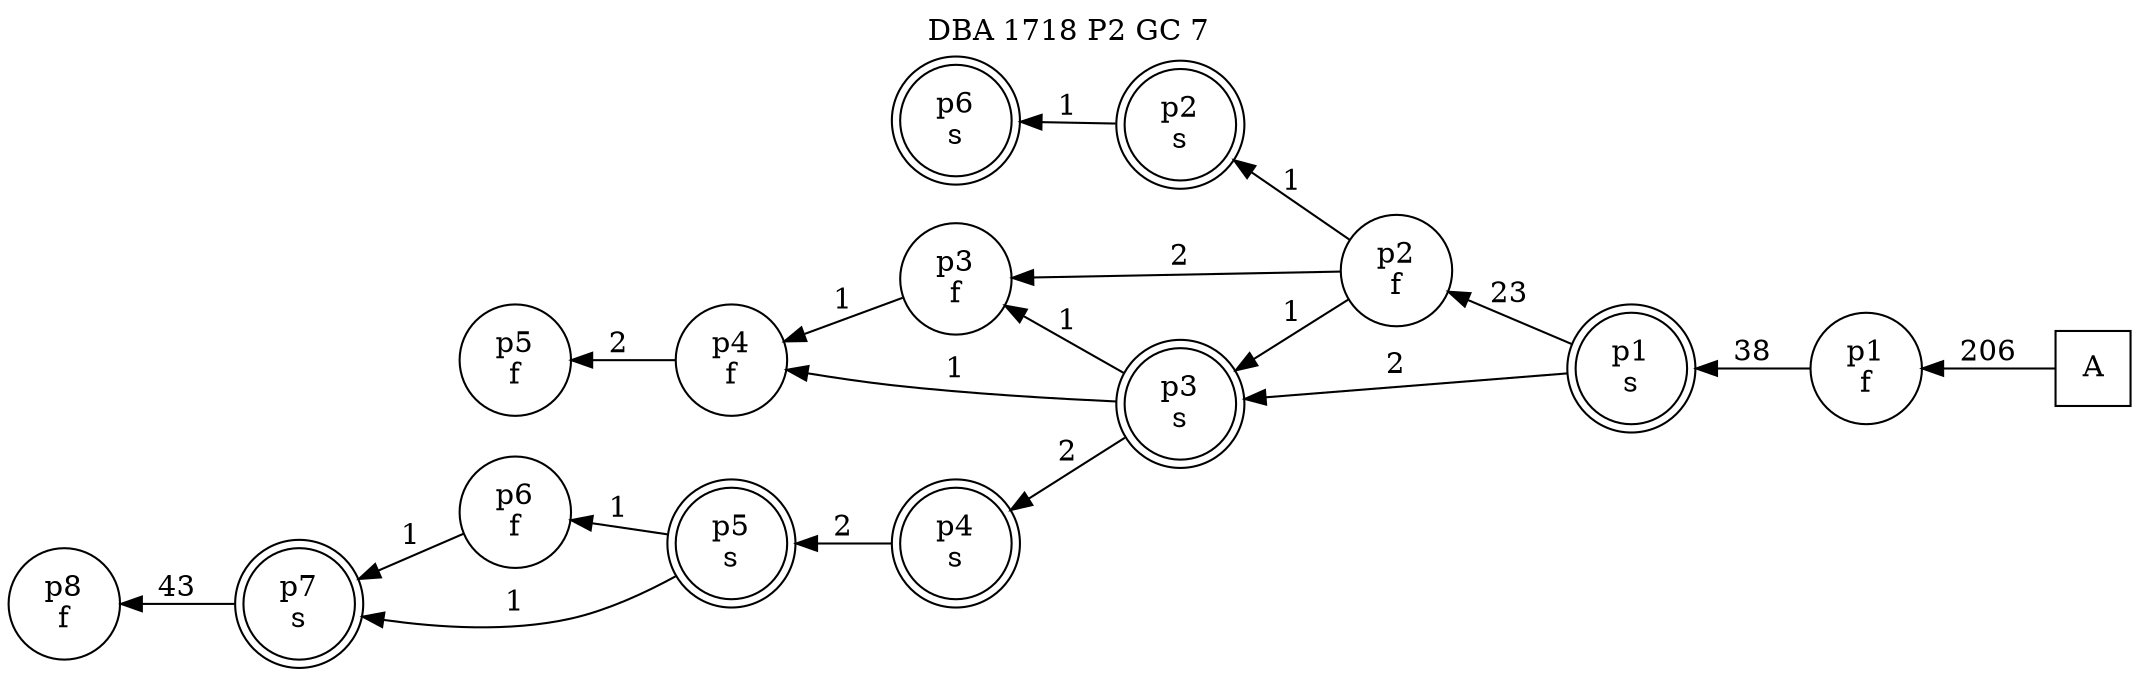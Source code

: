 digraph DBA_1718_P2_GC_7_LOW {
labelloc="tl"
label= " DBA 1718 P2 GC 7 "
rankdir="RL";
"A" [shape="square" label="A"]
"p1_f" [shape="circle" label="p1
f"]
"p1_s" [shape="doublecircle" label="p1
s"]
"p2_f" [shape="circle" label="p2
f"]
"p3_s" [shape="doublecircle" label="p3
s"]
"p4_f" [shape="circle" label="p4
f"]
"p5_f" [shape="circle" label="p5
f"]
"p3_f" [shape="circle" label="p3
f"]
"p4_s" [shape="doublecircle" label="p4
s"]
"p5_s" [shape="doublecircle" label="p5
s"]
"p6_f" [shape="circle" label="p6
f"]
"p7_s" [shape="doublecircle" label="p7
s"]
"p8_f" [shape="circle" label="p8
f"]
"p2_s" [shape="doublecircle" label="p2
s"]
"p6_s" [shape="doublecircle" label="p6
s"]
"A" -> "p1_f" [ label=206]
"p1_f" -> "p1_s" [ label=38]
"p1_s" -> "p2_f" [ label=23]
"p1_s" -> "p3_s" [ label=2]
"p2_f" -> "p3_s" [ label=1]
"p2_f" -> "p3_f" [ label=2]
"p2_f" -> "p2_s" [ label=1]
"p3_s" -> "p4_f" [ label=1]
"p3_s" -> "p3_f" [ label=1]
"p3_s" -> "p4_s" [ label=2]
"p4_f" -> "p5_f" [ label=2]
"p3_f" -> "p4_f" [ label=1]
"p4_s" -> "p5_s" [ label=2]
"p5_s" -> "p6_f" [ label=1]
"p5_s" -> "p7_s" [ label=1]
"p6_f" -> "p7_s" [ label=1]
"p7_s" -> "p8_f" [ label=43]
"p2_s" -> "p6_s" [ label=1]
}
